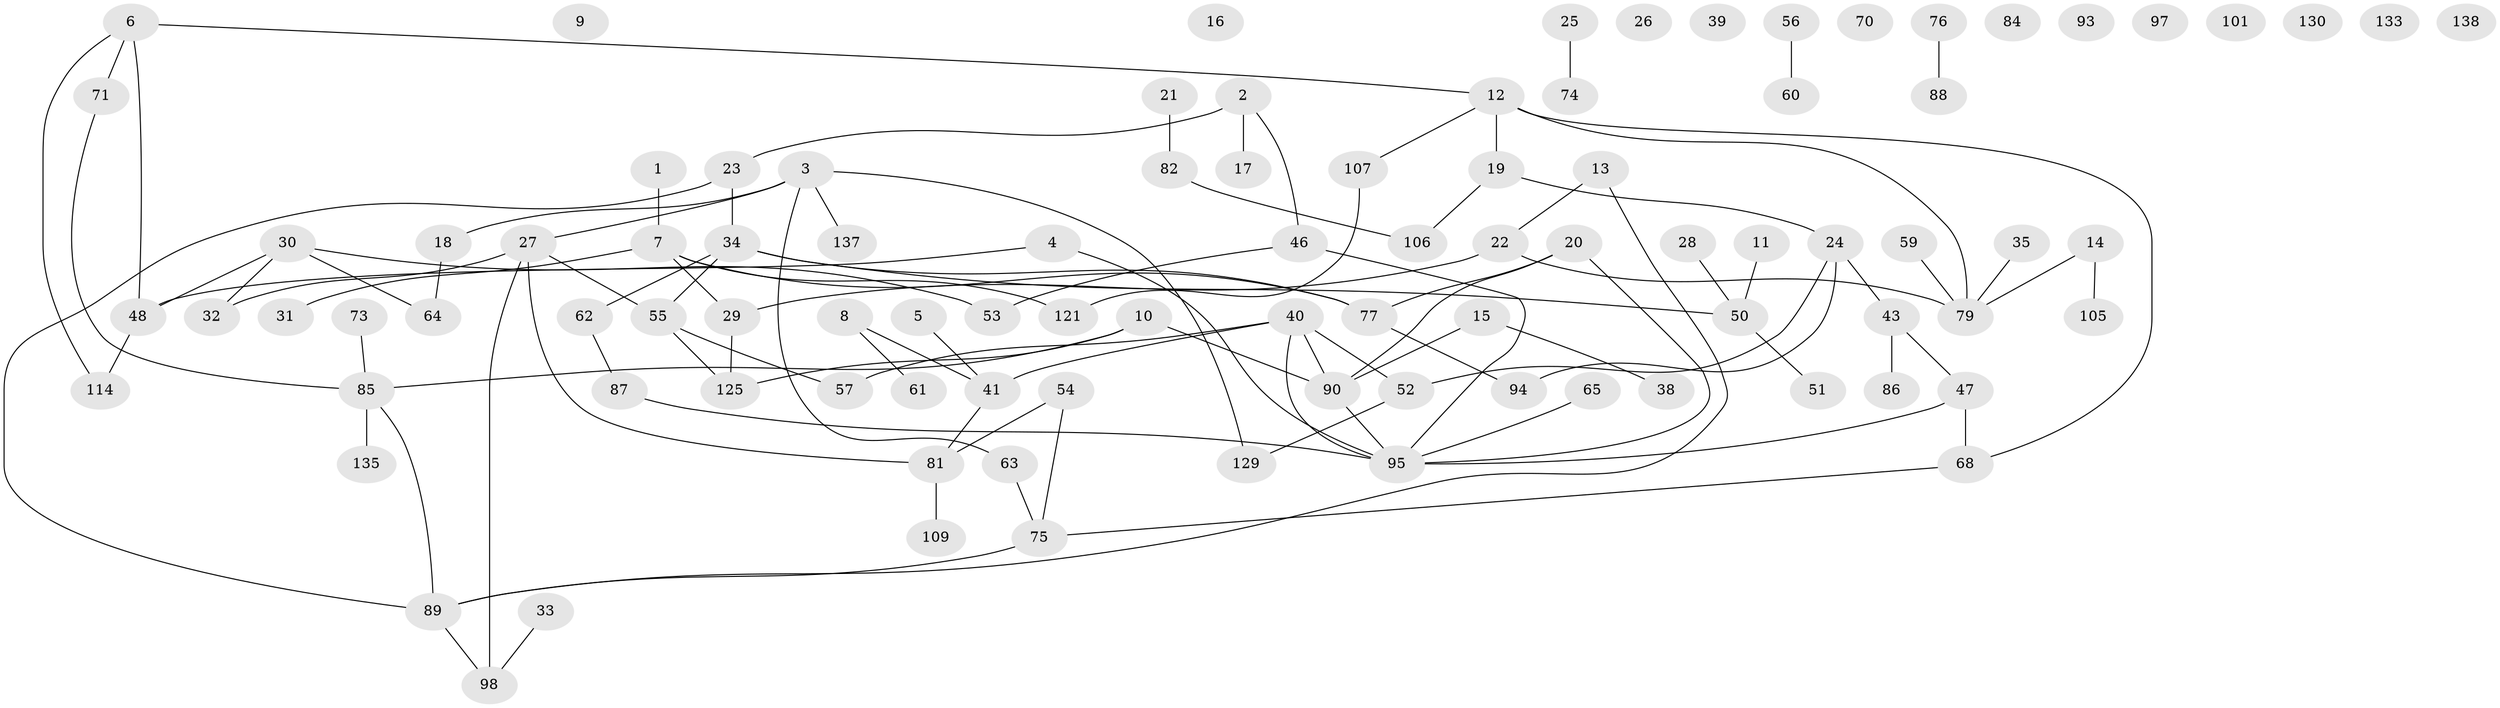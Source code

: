 // Generated by graph-tools (version 1.1) at 2025/23/03/03/25 07:23:27]
// undirected, 95 vertices, 105 edges
graph export_dot {
graph [start="1"]
  node [color=gray90,style=filled];
  1;
  2 [super="+122"];
  3 [super="+37"];
  4 [super="+128"];
  5;
  6 [super="+124"];
  7 [super="+117"];
  8 [super="+96"];
  9;
  10 [super="+72"];
  11 [super="+66"];
  12 [super="+92"];
  13 [super="+119"];
  14 [super="+132"];
  15;
  16;
  17 [super="+44"];
  18;
  19 [super="+36"];
  20;
  21;
  22;
  23 [super="+113"];
  24 [super="+83"];
  25;
  26;
  27 [super="+49"];
  28 [super="+78"];
  29 [super="+111"];
  30 [super="+80"];
  31 [super="+58"];
  32 [super="+45"];
  33;
  34 [super="+102"];
  35;
  38 [super="+110"];
  39;
  40 [super="+123"];
  41 [super="+42"];
  43;
  46 [super="+69"];
  47 [super="+100"];
  48 [super="+118"];
  50 [super="+91"];
  51;
  52;
  53;
  54;
  55 [super="+67"];
  56;
  57 [super="+131"];
  59;
  60;
  61;
  62;
  63;
  64 [super="+115"];
  65;
  68;
  70;
  71;
  73;
  74;
  75 [super="+120"];
  76;
  77 [super="+116"];
  79 [super="+99"];
  81 [super="+104"];
  82 [super="+103"];
  84;
  85 [super="+112"];
  86;
  87;
  88;
  89;
  90 [super="+108"];
  93;
  94 [super="+126"];
  95 [super="+136"];
  97;
  98 [super="+134"];
  101;
  105 [super="+127"];
  106;
  107;
  109;
  114;
  121;
  125;
  129;
  130;
  133;
  135;
  137;
  138;
  1 -- 7;
  2 -- 23;
  2 -- 17;
  2 -- 46;
  3 -- 129;
  3 -- 18;
  3 -- 137;
  3 -- 27;
  3 -- 63;
  4 -- 48;
  4 -- 95;
  5 -- 41;
  6 -- 114;
  6 -- 48;
  6 -- 71;
  6 -- 12;
  7 -- 29;
  7 -- 77;
  7 -- 121;
  7 -- 31;
  8 -- 41;
  8 -- 61;
  10 -- 125;
  10 -- 85;
  10 -- 90;
  11 -- 50;
  12 -- 19;
  12 -- 68;
  12 -- 79;
  12 -- 107;
  13 -- 89;
  13 -- 22;
  14 -- 105;
  14 -- 79;
  15 -- 38;
  15 -- 90;
  18 -- 64;
  19 -- 106;
  19 -- 24;
  20 -- 95;
  20 -- 77;
  20 -- 90;
  21 -- 82;
  22 -- 29;
  22 -- 79;
  23 -- 89;
  23 -- 34;
  24 -- 43;
  24 -- 52;
  24 -- 94;
  25 -- 74;
  27 -- 81;
  27 -- 32;
  27 -- 55;
  27 -- 98;
  28 -- 50;
  29 -- 125;
  30 -- 48;
  30 -- 53;
  30 -- 32;
  30 -- 64;
  33 -- 98;
  34 -- 62;
  34 -- 77;
  34 -- 50;
  34 -- 55;
  35 -- 79;
  40 -- 52;
  40 -- 95;
  40 -- 57;
  40 -- 41;
  40 -- 90;
  41 -- 81;
  43 -- 47;
  43 -- 86;
  46 -- 53;
  46 -- 95;
  47 -- 68;
  47 -- 95;
  48 -- 114;
  50 -- 51;
  52 -- 129;
  54 -- 81;
  54 -- 75;
  55 -- 125;
  55 -- 57;
  56 -- 60;
  59 -- 79;
  62 -- 87;
  63 -- 75;
  65 -- 95;
  68 -- 75;
  71 -- 85;
  73 -- 85;
  75 -- 89;
  76 -- 88;
  77 -- 94;
  81 -- 109;
  82 -- 106;
  85 -- 135;
  85 -- 89;
  87 -- 95;
  89 -- 98;
  90 -- 95;
  107 -- 121;
}
